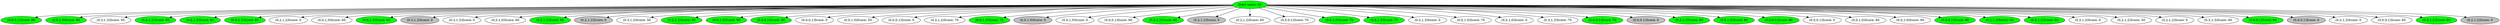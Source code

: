 digraph Tree {
289845[label="Start score: 60", style=filled, fillcolor=green];
289846 [label="(0,0,0,1)Score: 60"style=filled, fillcolor=green];
289852 [label="(0,0,1,0)Score: 60"style=filled, fillcolor=green];
289854 [label="(0,3,1,3)Score: 50"];
289855 [label="(0,2,1,2)Score: 50"style=filled, fillcolor=green];
289845->289855
289853 [label="(0,2,1,2)Score: 60"style=filled, fillcolor=green];
289856 [label="(0,3,1,3)Score: 60"style=filled, fillcolor=green];
289845->289856
289845->289854
289845->289853
289850 [label="(0,2,1,2)Score: 0"];
289858 [label="(0,0,1,0)Score: 60"];
289859 [label="(0,3,1,3)Score: 60"style=filled, fillcolor=green];
289845->289859
289857 [label="(0,3,1,3)Score: 0", style=filled, fillcolor=grey];
289845->289858
289845->289857
289851 [label="(0,3,1,3)Score: 0"];
289861 [label="(0,0,1,0)Score: 60"];
289862 [label="(0,2,1,2)Score: 60"style=filled, fillcolor=green];
289845->289862
289860 [label="(0,2,1,2)Score: 0", style=filled, fillcolor=grey];
289845->289861
289845->289860
289845->289852
289845->289850
289845->289851
289848 [label="(0,3,1,3)Score: 50"];
289864 [label="(0,2,1,2)Score: 50"style=filled, fillcolor=green];
289867 [label="(0,0,1,0)Score: 50"style=filled, fillcolor=green];
289868 [label="(0,0,0,1)Score: 50"style=filled, fillcolor=green];
289845->289868
289866 [label="(0,0,0,1)Score: 0"];
289869 [label="(0,0,1,0)Score: 50"];
289845->289869
289845->289867
289845->289866
289863 [label="(0,0,0,1)Score: 0"];
289870 [label="(0,2,1,2)Score: 70"];
289872 [label="(0,0,1,0)Score: 70"style=filled, fillcolor=green];
289845->289872
289871 [label="(0,0,1,0)Score: 0", style=filled, fillcolor=grey];
289845->289870
289845->289871
289865 [label="(0,0,1,0)Score: 0"];
289873 [label="(0,0,0,1)Score: 60"];
289875 [label="(0,2,1,2)Score: 60"style=filled, fillcolor=green];
289845->289875
289874 [label="(0,2,1,2)Score: 0", style=filled, fillcolor=grey];
289845->289873
289845->289874
289845->289864
289845->289863
289845->289865
289847 [label="(0,2,1,2)Score: 60"];
289876 [label="(0,0,0,1)Score: 70"];
289880 [label="(0,0,1,0)Score: 70"style=filled, fillcolor=green];
289881 [label="(0,3,1,3)Score: 70"style=filled, fillcolor=green];
289845->289881
289879 [label="(0,3,1,3)Score: 0"];
289882 [label="(0,0,1,0)Score: 70"];
289845->289882
289845->289880
289845->289879
289878 [label="(0,0,1,0)Score: 0"];
289884 [label="(0,3,1,3)Score: 70"];
289885 [label="(0,0,0,1)Score: 70"style=filled, fillcolor=green];
289845->289885
289883 [label="(0,0,0,1)Score: 0", style=filled, fillcolor=grey];
289845->289884
289845->289883
289877 [label="(0,3,1,3)Score: 60"style=filled, fillcolor=green];
289887 [label="(0,0,1,0)Score: 60"style=filled, fillcolor=green];
289888 [label="(0,0,0,1)Score: 60"style=filled, fillcolor=green];
289845->289888
289886 [label="(0,0,0,1)Score: 0"];
289889 [label="(0,0,1,0)Score: 60"];
289845->289889
289845->289887
289845->289886
289845->289876
289845->289878
289845->289877
289849 [label="(0,0,1,0)Score: 60"];
289890 [label="(0,0,0,1)Score: 60"style=filled, fillcolor=green];
289893 [label="(0,2,1,2)Score: 60"style=filled, fillcolor=green];
289895 [label="(0,3,1,3)Score: 60"style=filled, fillcolor=green];
289845->289895
289894 [label="(0,3,1,3)Score: 0"];
289896 [label="(0,2,1,2)Score: 50"];
289845->289896
289845->289893
289845->289894
289891 [label="(0,2,1,2)Score: 0"];
289898 [label="(0,3,1,3)Score: 60"];
289899 [label="(0,0,0,1)Score: 60"style=filled, fillcolor=green];
289845->289899
289897 [label="(0,0,0,1)Score: 0", style=filled, fillcolor=grey];
289845->289898
289845->289897
289892 [label="(0,3,1,3)Score: 0"];
289900 [label="(0,0,0,1)Score: 60"];
289902 [label="(0,2,1,2)Score: 60"style=filled, fillcolor=green];
289845->289902
289901 [label="(0,2,1,2)Score: 0", style=filled, fillcolor=grey];
289845->289900
289845->289901
289845->289890
289845->289891
289845->289892
289845->289846
289845->289848
289845->289847
289845->289849
}
